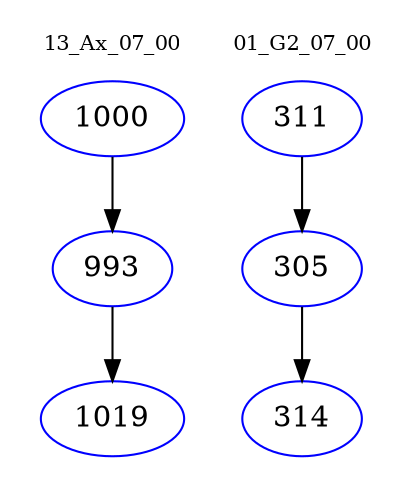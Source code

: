 digraph{
subgraph cluster_0 {
color = white
label = "13_Ax_07_00";
fontsize=10;
T0_1000 [label="1000", color="blue"]
T0_1000 -> T0_993 [color="black"]
T0_993 [label="993", color="blue"]
T0_993 -> T0_1019 [color="black"]
T0_1019 [label="1019", color="blue"]
}
subgraph cluster_1 {
color = white
label = "01_G2_07_00";
fontsize=10;
T1_311 [label="311", color="blue"]
T1_311 -> T1_305 [color="black"]
T1_305 [label="305", color="blue"]
T1_305 -> T1_314 [color="black"]
T1_314 [label="314", color="blue"]
}
}
